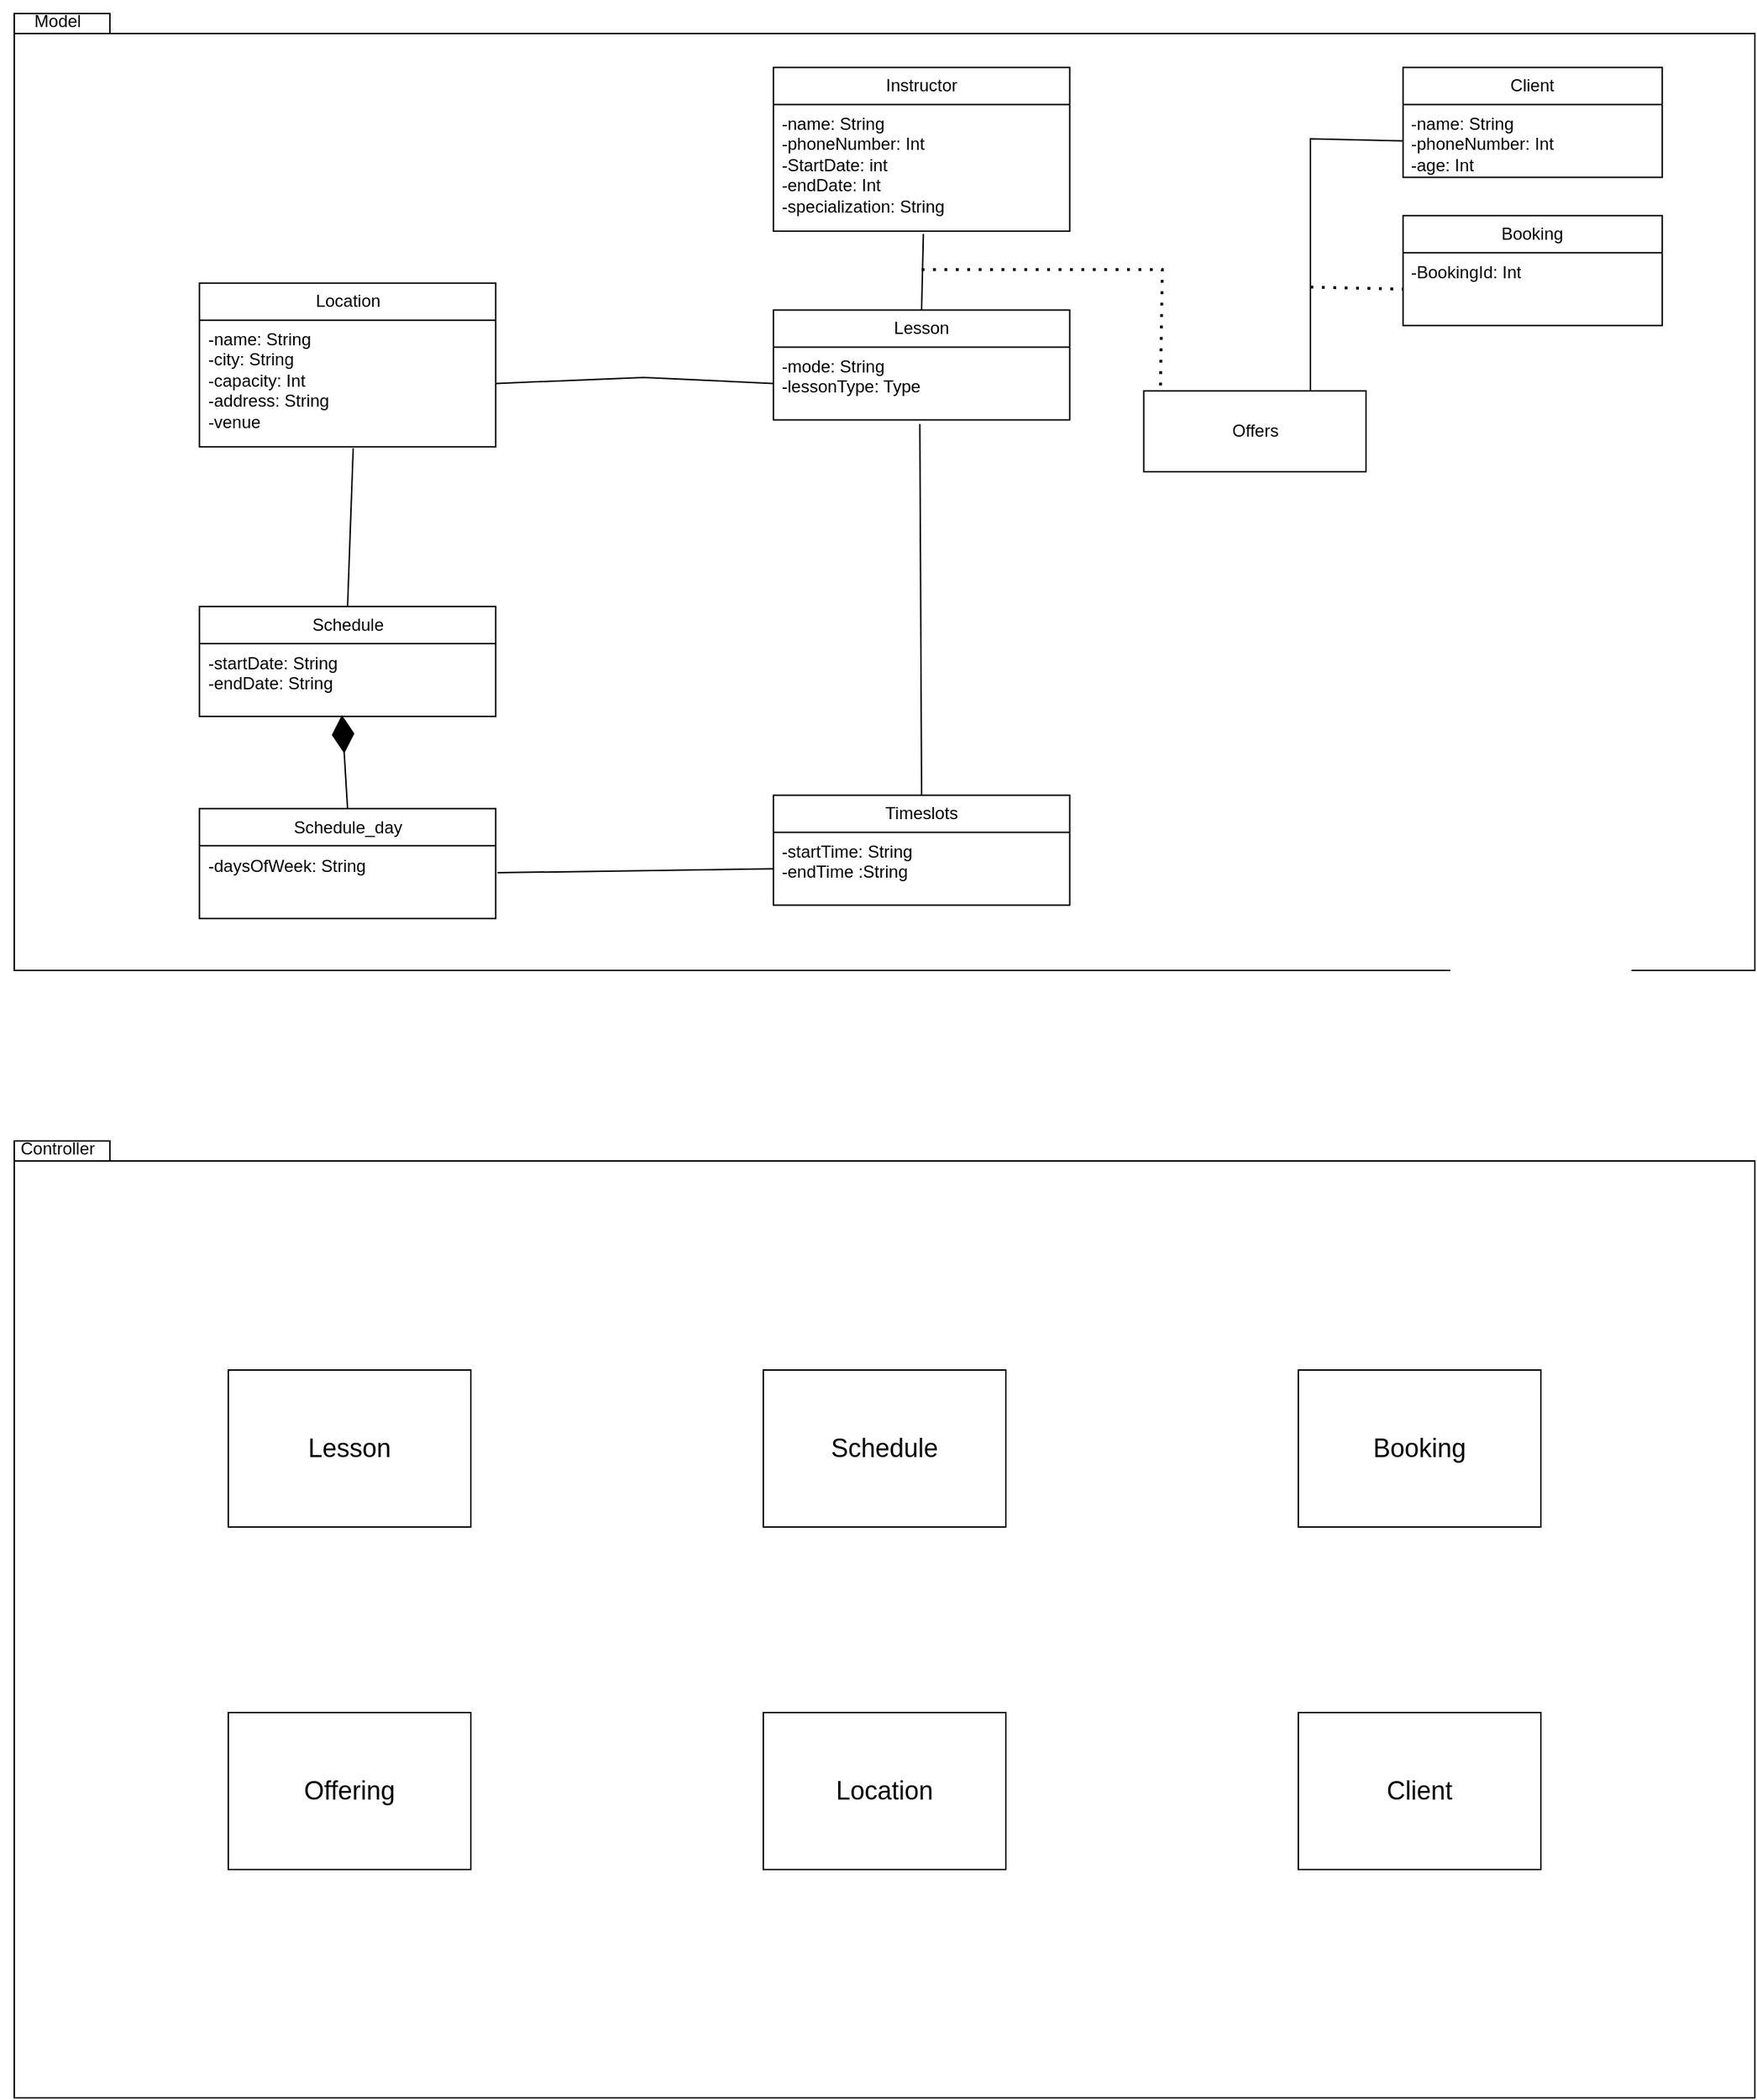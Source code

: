 <mxfile version="24.8.4">
  <diagram name="Page-1" id="ZQOq1tR3-bHp-TOrU02O">
    <mxGraphModel dx="1969" dy="944" grid="1" gridSize="10" guides="1" tooltips="1" connect="1" arrows="1" fold="1" page="1" pageScale="1" pageWidth="1400" pageHeight="1000" math="0" shadow="0">
      <root>
        <mxCell id="0" />
        <mxCell id="1" parent="0" />
        <mxCell id="FIS8jfVRvhXGR2WtkmsS-3" value="" style="group" vertex="1" connectable="0" parent="1">
          <mxGeometry x="90" width="1220" height="680" as="geometry" />
        </mxCell>
        <mxCell id="FIS8jfVRvhXGR2WtkmsS-1" value="" style="shape=folder;fontStyle=1;spacingTop=10;tabWidth=40;tabHeight=14;tabPosition=left;html=1;whiteSpace=wrap;" vertex="1" parent="FIS8jfVRvhXGR2WtkmsS-3">
          <mxGeometry y="9.444" width="1220.0" height="670.556" as="geometry" />
        </mxCell>
        <mxCell id="xTJghPn8SgGBMsq74pdZ-3" value="Instructor" style="swimlane;fontStyle=0;childLayout=stackLayout;horizontal=1;startSize=26;fillColor=none;horizontalStack=0;resizeParent=1;resizeParentMax=0;resizeLast=0;collapsible=1;marginBottom=0;whiteSpace=wrap;html=1;" parent="FIS8jfVRvhXGR2WtkmsS-3" vertex="1">
          <mxGeometry x="532.128" y="47.222" width="207.66" height="114.778" as="geometry" />
        </mxCell>
        <mxCell id="xTJghPn8SgGBMsq74pdZ-4" value="-name: String&lt;div&gt;-phoneNumber: Int&lt;/div&gt;&lt;div&gt;-StartDate: int&lt;/div&gt;&lt;div&gt;-endDate: Int&lt;/div&gt;&lt;div&gt;-specialization: String&lt;/div&gt;" style="text;strokeColor=none;fillColor=none;align=left;verticalAlign=top;spacingLeft=4;spacingRight=4;overflow=hidden;rotatable=0;points=[[0,0.5],[1,0.5]];portConstraint=eastwest;whiteSpace=wrap;html=1;" parent="xTJghPn8SgGBMsq74pdZ-3" vertex="1">
          <mxGeometry y="26" width="207.66" height="88.778" as="geometry" />
        </mxCell>
        <mxCell id="xTJghPn8SgGBMsq74pdZ-5" value="Lesson" style="swimlane;fontStyle=0;childLayout=stackLayout;horizontal=1;startSize=26;fillColor=none;horizontalStack=0;resizeParent=1;resizeParentMax=0;resizeLast=0;collapsible=1;marginBottom=0;whiteSpace=wrap;html=1;" parent="FIS8jfVRvhXGR2WtkmsS-3" vertex="1">
          <mxGeometry x="532.128" y="217.222" width="207.66" height="77" as="geometry" />
        </mxCell>
        <mxCell id="xTJghPn8SgGBMsq74pdZ-6" value="-mode: String&lt;div&gt;-lessonType: Type&lt;/div&gt;" style="text;strokeColor=none;fillColor=none;align=left;verticalAlign=top;spacingLeft=4;spacingRight=4;overflow=hidden;rotatable=0;points=[[0,0.5],[1,0.5]];portConstraint=eastwest;whiteSpace=wrap;html=1;" parent="xTJghPn8SgGBMsq74pdZ-5" vertex="1">
          <mxGeometry y="26" width="207.66" height="51" as="geometry" />
        </mxCell>
        <mxCell id="xTJghPn8SgGBMsq74pdZ-7" value="Location" style="swimlane;fontStyle=0;childLayout=stackLayout;horizontal=1;startSize=26;fillColor=none;horizontalStack=0;resizeParent=1;resizeParentMax=0;resizeLast=0;collapsible=1;marginBottom=0;whiteSpace=wrap;html=1;" parent="FIS8jfVRvhXGR2WtkmsS-3" vertex="1">
          <mxGeometry x="129.787" y="198.333" width="207.66" height="114.778" as="geometry" />
        </mxCell>
        <mxCell id="xTJghPn8SgGBMsq74pdZ-8" value="-name: String&lt;div&gt;-city: String&lt;/div&gt;&lt;div&gt;-capacity: Int&lt;/div&gt;&lt;div&gt;-address: String&lt;/div&gt;&lt;div&gt;-venue&lt;/div&gt;" style="text;strokeColor=none;fillColor=none;align=left;verticalAlign=top;spacingLeft=4;spacingRight=4;overflow=hidden;rotatable=0;points=[[0,0.5],[1,0.5]];portConstraint=eastwest;whiteSpace=wrap;html=1;" parent="xTJghPn8SgGBMsq74pdZ-7" vertex="1">
          <mxGeometry y="26" width="207.66" height="88.778" as="geometry" />
        </mxCell>
        <mxCell id="xTJghPn8SgGBMsq74pdZ-9" value="Schedule" style="swimlane;fontStyle=0;childLayout=stackLayout;horizontal=1;startSize=26;fillColor=none;horizontalStack=0;resizeParent=1;resizeParentMax=0;resizeLast=0;collapsible=1;marginBottom=0;whiteSpace=wrap;html=1;" parent="FIS8jfVRvhXGR2WtkmsS-3" vertex="1">
          <mxGeometry x="129.787" y="425" width="207.66" height="77" as="geometry" />
        </mxCell>
        <mxCell id="xTJghPn8SgGBMsq74pdZ-10" value="-startDate: String&lt;div&gt;-endDate: String&lt;/div&gt;" style="text;strokeColor=none;fillColor=none;align=left;verticalAlign=top;spacingLeft=4;spacingRight=4;overflow=hidden;rotatable=0;points=[[0,0.5],[1,0.5]];portConstraint=eastwest;whiteSpace=wrap;html=1;" parent="xTJghPn8SgGBMsq74pdZ-9" vertex="1">
          <mxGeometry y="26" width="207.66" height="51" as="geometry" />
        </mxCell>
        <mxCell id="xTJghPn8SgGBMsq74pdZ-12" value="Schedule_day" style="swimlane;fontStyle=0;childLayout=stackLayout;horizontal=1;startSize=26;fillColor=none;horizontalStack=0;resizeParent=1;resizeParentMax=0;resizeLast=0;collapsible=1;marginBottom=0;whiteSpace=wrap;html=1;" parent="FIS8jfVRvhXGR2WtkmsS-3" vertex="1">
          <mxGeometry x="129.787" y="566.667" width="207.66" height="77" as="geometry" />
        </mxCell>
        <mxCell id="xTJghPn8SgGBMsq74pdZ-13" value="-daysOfWeek: String" style="text;strokeColor=none;fillColor=none;align=left;verticalAlign=top;spacingLeft=4;spacingRight=4;overflow=hidden;rotatable=0;points=[[0,0.5],[1,0.5]];portConstraint=eastwest;whiteSpace=wrap;html=1;" parent="xTJghPn8SgGBMsq74pdZ-12" vertex="1">
          <mxGeometry y="26" width="207.66" height="51" as="geometry" />
        </mxCell>
        <mxCell id="xTJghPn8SgGBMsq74pdZ-14" value="Timeslots" style="swimlane;fontStyle=0;childLayout=stackLayout;horizontal=1;startSize=26;fillColor=none;horizontalStack=0;resizeParent=1;resizeParentMax=0;resizeLast=0;collapsible=1;marginBottom=0;whiteSpace=wrap;html=1;" parent="FIS8jfVRvhXGR2WtkmsS-3" vertex="1">
          <mxGeometry x="532.128" y="557.222" width="207.66" height="77" as="geometry" />
        </mxCell>
        <mxCell id="xTJghPn8SgGBMsq74pdZ-15" value="-startTime: String&lt;div&gt;-endTime :String&lt;/div&gt;" style="text;strokeColor=none;fillColor=none;align=left;verticalAlign=top;spacingLeft=4;spacingRight=4;overflow=hidden;rotatable=0;points=[[0,0.5],[1,0.5]];portConstraint=eastwest;whiteSpace=wrap;html=1;" parent="xTJghPn8SgGBMsq74pdZ-14" vertex="1">
          <mxGeometry y="26" width="207.66" height="51" as="geometry" />
        </mxCell>
        <mxCell id="xTJghPn8SgGBMsq74pdZ-19" value="" style="endArrow=none;html=1;rounded=0;entryX=0.519;entryY=1.011;entryDx=0;entryDy=0;entryPerimeter=0;exitX=0.5;exitY=0;exitDx=0;exitDy=0;" parent="FIS8jfVRvhXGR2WtkmsS-3" source="xTJghPn8SgGBMsq74pdZ-9" target="xTJghPn8SgGBMsq74pdZ-8" edge="1">
          <mxGeometry width="50" height="50" relative="1" as="geometry">
            <mxPoint x="207.66" y="406.111" as="sourcePoint" />
            <mxPoint x="272.553" y="358.889" as="targetPoint" />
          </mxGeometry>
        </mxCell>
        <mxCell id="xTJghPn8SgGBMsq74pdZ-23" value="" style="endArrow=none;html=1;rounded=0;entryX=0;entryY=0.5;entryDx=0;entryDy=0;exitX=1;exitY=0.5;exitDx=0;exitDy=0;" parent="FIS8jfVRvhXGR2WtkmsS-3" source="xTJghPn8SgGBMsq74pdZ-8" target="xTJghPn8SgGBMsq74pdZ-6" edge="1">
          <mxGeometry width="50" height="50" relative="1" as="geometry">
            <mxPoint x="441.277" y="283.333" as="sourcePoint" />
            <mxPoint x="519.149" y="255.0" as="targetPoint" />
            <Array as="points">
              <mxPoint x="441.277" y="264.444" />
            </Array>
          </mxGeometry>
        </mxCell>
        <mxCell id="xTJghPn8SgGBMsq74pdZ-24" value="Offers" style="rounded=0;whiteSpace=wrap;html=1;" parent="FIS8jfVRvhXGR2WtkmsS-3" vertex="1">
          <mxGeometry x="791.702" y="273.889" width="155.745" height="56.667" as="geometry" />
        </mxCell>
        <mxCell id="xTJghPn8SgGBMsq74pdZ-26" value="" style="endArrow=none;dashed=1;html=1;dashPattern=1 3;strokeWidth=2;rounded=0;entryX=0.075;entryY=-0.05;entryDx=0;entryDy=0;entryPerimeter=0;" parent="FIS8jfVRvhXGR2WtkmsS-3" target="xTJghPn8SgGBMsq74pdZ-24" edge="1">
          <mxGeometry width="50" height="50" relative="1" as="geometry">
            <mxPoint x="635.957" y="188.889" as="sourcePoint" />
            <mxPoint x="752.766" y="349.444" as="targetPoint" />
            <Array as="points">
              <mxPoint x="804.681" y="188.889" />
            </Array>
          </mxGeometry>
        </mxCell>
        <mxCell id="xTJghPn8SgGBMsq74pdZ-30" value="" style="endArrow=none;html=1;rounded=0;entryX=0.506;entryY=1.021;entryDx=0;entryDy=0;entryPerimeter=0;exitX=0.5;exitY=0;exitDx=0;exitDy=0;" parent="FIS8jfVRvhXGR2WtkmsS-3" source="xTJghPn8SgGBMsq74pdZ-5" target="xTJghPn8SgGBMsq74pdZ-4" edge="1">
          <mxGeometry width="50" height="50" relative="1" as="geometry">
            <mxPoint x="622.979" y="226.667" as="sourcePoint" />
            <mxPoint x="687.872" y="179.444" as="targetPoint" />
          </mxGeometry>
        </mxCell>
        <mxCell id="xTJghPn8SgGBMsq74pdZ-31" value="Client" style="swimlane;fontStyle=0;childLayout=stackLayout;horizontal=1;startSize=26;fillColor=none;horizontalStack=0;resizeParent=1;resizeParentMax=0;resizeLast=0;collapsible=1;marginBottom=0;whiteSpace=wrap;html=1;" parent="FIS8jfVRvhXGR2WtkmsS-3" vertex="1">
          <mxGeometry x="973.404" y="47.222" width="181.702" height="77" as="geometry" />
        </mxCell>
        <mxCell id="xTJghPn8SgGBMsq74pdZ-32" value="-name: String&lt;div&gt;-phoneNumber: Int&lt;/div&gt;&lt;div&gt;-age: Int&lt;/div&gt;" style="text;strokeColor=none;fillColor=none;align=left;verticalAlign=top;spacingLeft=4;spacingRight=4;overflow=hidden;rotatable=0;points=[[0,0.5],[1,0.5]];portConstraint=eastwest;whiteSpace=wrap;html=1;" parent="xTJghPn8SgGBMsq74pdZ-31" vertex="1">
          <mxGeometry y="26" width="181.702" height="51" as="geometry" />
        </mxCell>
        <mxCell id="xTJghPn8SgGBMsq74pdZ-33" value="" style="endArrow=none;html=1;rounded=0;exitX=1.006;exitY=0.37;exitDx=0;exitDy=0;exitPerimeter=0;entryX=0;entryY=0.5;entryDx=0;entryDy=0;" parent="FIS8jfVRvhXGR2WtkmsS-3" source="xTJghPn8SgGBMsq74pdZ-13" target="xTJghPn8SgGBMsq74pdZ-15" edge="1">
          <mxGeometry width="50" height="50" relative="1" as="geometry">
            <mxPoint x="428.298" y="623.333" as="sourcePoint" />
            <mxPoint x="493.191" y="576.111" as="targetPoint" />
          </mxGeometry>
        </mxCell>
        <mxCell id="xTJghPn8SgGBMsq74pdZ-34" value="" style="endArrow=none;html=1;rounded=0;exitX=0.5;exitY=0;exitDx=0;exitDy=0;entryX=0.494;entryY=1.056;entryDx=0;entryDy=0;entryPerimeter=0;" parent="FIS8jfVRvhXGR2WtkmsS-3" source="xTJghPn8SgGBMsq74pdZ-14" target="xTJghPn8SgGBMsq74pdZ-6" edge="1">
          <mxGeometry width="50" height="50" relative="1" as="geometry">
            <mxPoint x="635.957" y="547.778" as="sourcePoint" />
            <mxPoint x="700.851" y="500.556" as="targetPoint" />
          </mxGeometry>
        </mxCell>
        <mxCell id="xTJghPn8SgGBMsq74pdZ-35" value="" style="endArrow=diamondThin;endFill=1;endSize=24;html=1;rounded=0;exitX=0.5;exitY=0;exitDx=0;exitDy=0;entryX=0.481;entryY=0.981;entryDx=0;entryDy=0;entryPerimeter=0;" parent="FIS8jfVRvhXGR2WtkmsS-3" source="xTJghPn8SgGBMsq74pdZ-12" target="xTJghPn8SgGBMsq74pdZ-10" edge="1">
          <mxGeometry width="160" relative="1" as="geometry">
            <mxPoint x="194.681" y="566.667" as="sourcePoint" />
            <mxPoint x="233.617" y="528.889" as="targetPoint" />
          </mxGeometry>
        </mxCell>
        <mxCell id="xTJghPn8SgGBMsq74pdZ-42" value="" style="endArrow=none;html=1;rounded=0;exitX=0.75;exitY=0;exitDx=0;exitDy=0;entryX=0;entryY=0.5;entryDx=0;entryDy=0;" parent="FIS8jfVRvhXGR2WtkmsS-3" source="xTJghPn8SgGBMsq74pdZ-24" target="xTJghPn8SgGBMsq74pdZ-32" edge="1">
          <mxGeometry width="50" height="50" relative="1" as="geometry">
            <mxPoint x="973.404" y="406.111" as="sourcePoint" />
            <mxPoint x="1038.298" y="358.889" as="targetPoint" />
            <Array as="points">
              <mxPoint x="908.511" y="97.278" />
            </Array>
          </mxGeometry>
        </mxCell>
        <mxCell id="xTJghPn8SgGBMsq74pdZ-44" value="Booking" style="swimlane;fontStyle=0;childLayout=stackLayout;horizontal=1;startSize=26;fillColor=none;horizontalStack=0;resizeParent=1;resizeParentMax=0;resizeLast=0;collapsible=1;marginBottom=0;whiteSpace=wrap;html=1;" parent="FIS8jfVRvhXGR2WtkmsS-3" vertex="1">
          <mxGeometry x="973.404" y="151.111" width="181.702" height="77" as="geometry" />
        </mxCell>
        <mxCell id="xTJghPn8SgGBMsq74pdZ-45" value="-BookingId: Int" style="text;strokeColor=none;fillColor=none;align=left;verticalAlign=top;spacingLeft=4;spacingRight=4;overflow=hidden;rotatable=0;points=[[0,0.5],[1,0.5]];portConstraint=eastwest;whiteSpace=wrap;html=1;" parent="xTJghPn8SgGBMsq74pdZ-44" vertex="1">
          <mxGeometry y="26" width="181.702" height="51" as="geometry" />
        </mxCell>
        <mxCell id="xTJghPn8SgGBMsq74pdZ-50" value="" style="endArrow=none;dashed=1;html=1;dashPattern=1 3;strokeWidth=2;rounded=0;entryX=0;entryY=0.5;entryDx=0;entryDy=0;" parent="FIS8jfVRvhXGR2WtkmsS-3" target="xTJghPn8SgGBMsq74pdZ-45" edge="1">
          <mxGeometry width="50" height="50" relative="1" as="geometry">
            <mxPoint x="908.511" y="201.167" as="sourcePoint" />
            <mxPoint x="1103.191" y="179.444" as="targetPoint" />
          </mxGeometry>
        </mxCell>
        <mxCell id="FIS8jfVRvhXGR2WtkmsS-2" value="Model" style="text;html=1;align=center;verticalAlign=middle;resizable=0;points=[];autosize=1;strokeColor=none;fillColor=none;" vertex="1" parent="FIS8jfVRvhXGR2WtkmsS-3">
          <mxGeometry width="60" height="30" as="geometry" />
        </mxCell>
        <mxCell id="FIS8jfVRvhXGR2WtkmsS-5" value="" style="group;movable=0;resizable=0;rotatable=0;deletable=0;editable=0;locked=1;connectable=0;" vertex="1" connectable="0" parent="1">
          <mxGeometry x="90" y="790" width="1220" height="680" as="geometry" />
        </mxCell>
        <mxCell id="FIS8jfVRvhXGR2WtkmsS-6" value="" style="shape=folder;fontStyle=1;spacingTop=10;tabWidth=40;tabHeight=14;tabPosition=left;html=1;whiteSpace=wrap;movable=0;resizable=0;rotatable=0;deletable=0;editable=0;locked=1;connectable=0;" vertex="1" parent="FIS8jfVRvhXGR2WtkmsS-5">
          <mxGeometry y="9.444" width="1220.0" height="670.556" as="geometry" />
        </mxCell>
        <mxCell id="FIS8jfVRvhXGR2WtkmsS-34" value="&lt;font style=&quot;font-size: 18px;&quot;&gt;Lesson&lt;/font&gt;" style="rounded=0;whiteSpace=wrap;html=1;" vertex="1" parent="1">
          <mxGeometry x="240" y="960" width="170" height="110" as="geometry" />
        </mxCell>
        <mxCell id="FIS8jfVRvhXGR2WtkmsS-35" value="&lt;font style=&quot;font-size: 18px;&quot;&gt;Schedule&lt;/font&gt;" style="rounded=0;whiteSpace=wrap;html=1;" vertex="1" parent="1">
          <mxGeometry x="615" y="960" width="170" height="110" as="geometry" />
        </mxCell>
        <mxCell id="FIS8jfVRvhXGR2WtkmsS-36" value="&lt;font style=&quot;font-size: 18px;&quot;&gt;Booking&lt;/font&gt;" style="rounded=0;whiteSpace=wrap;html=1;" vertex="1" parent="1">
          <mxGeometry x="990" y="960" width="170" height="110" as="geometry" />
        </mxCell>
        <mxCell id="FIS8jfVRvhXGR2WtkmsS-37" value="&lt;font style=&quot;font-size: 18px;&quot;&gt;Offering&lt;/font&gt;" style="rounded=0;whiteSpace=wrap;html=1;" vertex="1" parent="1">
          <mxGeometry x="240" y="1200" width="170" height="110" as="geometry" />
        </mxCell>
        <mxCell id="FIS8jfVRvhXGR2WtkmsS-38" value="&lt;font style=&quot;font-size: 18px;&quot;&gt;Location&lt;/font&gt;" style="rounded=0;whiteSpace=wrap;html=1;" vertex="1" parent="1">
          <mxGeometry x="615" y="1200" width="170" height="110" as="geometry" />
        </mxCell>
        <mxCell id="FIS8jfVRvhXGR2WtkmsS-39" value="&lt;font style=&quot;font-size: 18px;&quot;&gt;Client&lt;/font&gt;" style="rounded=0;whiteSpace=wrap;html=1;" vertex="1" parent="1">
          <mxGeometry x="990" y="1200" width="170" height="110" as="geometry" />
        </mxCell>
        <mxCell id="FIS8jfVRvhXGR2WtkmsS-40" value="Controller" style="text;html=1;align=center;verticalAlign=middle;resizable=0;points=[];autosize=1;strokeColor=none;fillColor=none;" vertex="1" parent="1">
          <mxGeometry x="80" y="790" width="80" height="30" as="geometry" />
        </mxCell>
      </root>
    </mxGraphModel>
  </diagram>
</mxfile>
